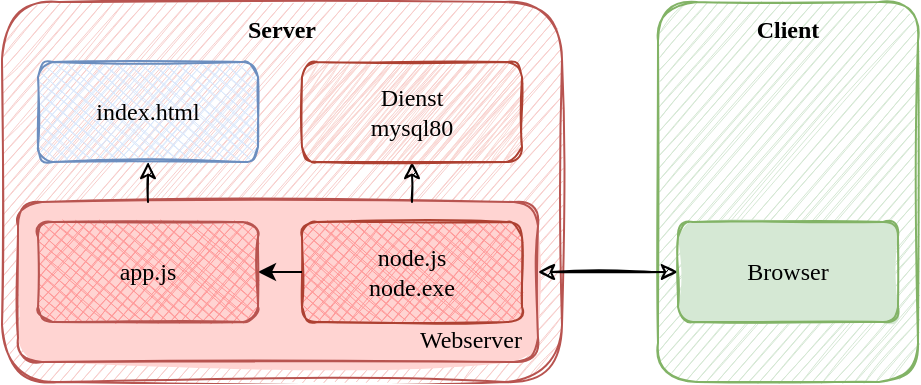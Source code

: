 <mxfile version="13.4.5" type="device"><diagram id="5FGcHrbKRggn5lAlRwiR" name="Page-1"><mxGraphModel dx="706" dy="408" grid="1" gridSize="10" guides="1" tooltips="1" connect="1" arrows="1" fold="1" page="1" pageScale="1" pageWidth="827" pageHeight="1169" math="0" shadow="0"><root><mxCell id="0"/><mxCell id="1" parent="0"/><mxCell id="BCBRUlYkTAinAZ7KFngK-22" value="Server" style="rounded=1;whiteSpace=wrap;html=1;comic=1;sketch=1;align=center;verticalAlign=top;fillColor=#f8cecc;strokeColor=#b85450;fontFamily=Comic Sans MS;fontStyle=1" parent="1" vertex="1"><mxGeometry x="112" y="380" width="280" height="190" as="geometry"/></mxCell><mxCell id="J4SbkUpeM7vTaMIBm1lj-3" value="&lt;br&gt;&lt;br&gt;&lt;br&gt;&lt;br&gt;&lt;div&gt;&lt;span&gt;Webserver&amp;nbsp;&amp;nbsp;&lt;/span&gt;&lt;/div&gt;" style="rounded=1;whiteSpace=wrap;html=1;comic=1;sketch=1;fontFamily=Comic Sans MS;strokeColor=#b85450;fillStyle=solid;align=right;fillColor=#FFD4D2;" vertex="1" parent="1"><mxGeometry x="120" y="480" width="260" height="80" as="geometry"/></mxCell><mxCell id="BCBRUlYkTAinAZ7KFngK-21" value="Client" style="rounded=1;whiteSpace=wrap;html=1;comic=1;sketch=1;align=center;verticalAlign=top;fillColor=#d5e8d4;strokeColor=#82b366;fontFamily=Comic Sans MS;fontStyle=1" parent="1" vertex="1"><mxGeometry x="440" y="380" width="130" height="190" as="geometry"/></mxCell><mxCell id="BCBRUlYkTAinAZ7KFngK-24" style="edgeStyle=none;rounded=0;orthogonalLoop=1;jettySize=auto;html=1;entryX=0.5;entryY=1;entryDx=0;entryDy=0;fontFamily=Comic Sans MS;sketch=1;" parent="1" target="BCBRUlYkTAinAZ7KFngK-27" edge="1"><mxGeometry relative="1" as="geometry"><mxPoint x="317" y="480" as="sourcePoint"/></mxGeometry></mxCell><mxCell id="BCBRUlYkTAinAZ7KFngK-26" value="node.js&lt;br&gt;node.exe" style="rounded=1;whiteSpace=wrap;html=1;comic=1;sketch=1;fontFamily=Comic Sans MS;strokeColor=#ae4132;fillStyle=cross-hatch;fillColor=#FF9999;" parent="1" vertex="1"><mxGeometry x="262" y="490" width="110" height="50" as="geometry"/></mxCell><mxCell id="BCBRUlYkTAinAZ7KFngK-27" value="Dienst&lt;br&gt;mysql80" style="rounded=1;whiteSpace=wrap;html=1;comic=1;sketch=1;fontFamily=Comic Sans MS;fillColor=#fad9d5;strokeColor=#ae4132;fillStyle=zigzag;" parent="1" vertex="1"><mxGeometry x="262" y="410" width="110" height="50" as="geometry"/></mxCell><mxCell id="BCBRUlYkTAinAZ7KFngK-28" style="edgeStyle=none;rounded=0;orthogonalLoop=1;jettySize=auto;html=1;exitX=0;exitY=0.5;exitDx=0;exitDy=0;fontFamily=Comic Sans MS;startArrow=classic;startFill=1;style=Comic;sketch=1;" parent="1" source="BCBRUlYkTAinAZ7KFngK-29" edge="1"><mxGeometry relative="1" as="geometry"><mxPoint x="380" y="515" as="targetPoint"/></mxGeometry></mxCell><mxCell id="BCBRUlYkTAinAZ7KFngK-29" value="Browser" style="rounded=1;whiteSpace=wrap;html=1;comic=1;sketch=1;fontFamily=Comic Sans MS;fillColor=#d5e8d4;strokeColor=#82b366;fillStyle=solid;" parent="1" vertex="1"><mxGeometry x="450" y="490" width="110" height="50" as="geometry"/></mxCell><mxCell id="J4SbkUpeM7vTaMIBm1lj-1" style="edgeStyle=none;rounded=0;orthogonalLoop=1;jettySize=auto;html=1;exitX=0;exitY=0.5;exitDx=0;exitDy=0;fontFamily=Comic Sans MS;Comic;entryX=1;entryY=0.5;entryDx=0;entryDy=0;" edge="1" parent="1" source="BCBRUlYkTAinAZ7KFngK-26" target="BCBRUlYkTAinAZ7KFngK-25"><mxGeometry relative="1" as="geometry"><mxPoint x="327" y="500" as="sourcePoint"/><mxPoint x="327" y="470" as="targetPoint"/></mxGeometry></mxCell><mxCell id="J4SbkUpeM7vTaMIBm1lj-2" value="index.html" style="rounded=1;whiteSpace=wrap;html=1;comic=1;sketch=1;fontFamily=Comic Sans MS;fillColor=#dae8fc;strokeColor=#6c8ebf;fillStyle=cross-hatch;" vertex="1" parent="1"><mxGeometry x="130" y="410" width="110" height="50" as="geometry"/></mxCell><mxCell id="J4SbkUpeM7vTaMIBm1lj-4" style="edgeStyle=none;rounded=0;orthogonalLoop=1;jettySize=auto;html=1;entryX=0.5;entryY=1;entryDx=0;entryDy=0;fontFamily=Comic Sans MS;Sketch=1;sketch=1;" edge="1" parent="1" target="J4SbkUpeM7vTaMIBm1lj-2"><mxGeometry relative="1" as="geometry"><mxPoint x="185" y="480" as="sourcePoint"/><mxPoint x="327" y="470" as="targetPoint"/></mxGeometry></mxCell><mxCell id="BCBRUlYkTAinAZ7KFngK-25" value="app.js" style="rounded=1;whiteSpace=wrap;html=1;comic=1;sketch=1;fontFamily=Comic Sans MS;strokeColor=#b85450;fillStyle=cross-hatch;fillColor=#FF9999;" parent="1" vertex="1"><mxGeometry x="130" y="490" width="110" height="50" as="geometry"/></mxCell></root></mxGraphModel></diagram></mxfile>